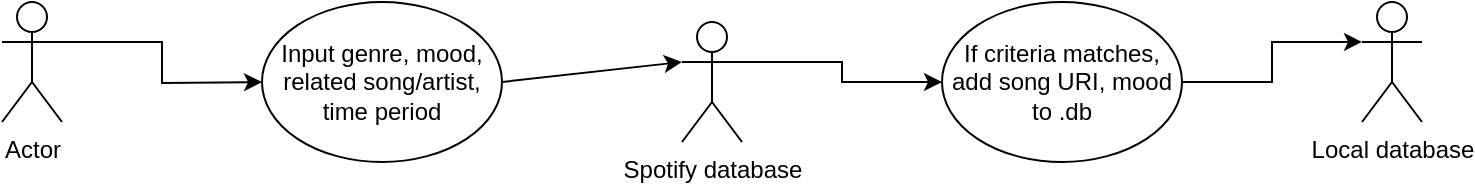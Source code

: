 <mxfile version="13.3.0" type="github">
  <diagram id="uHMeoF3CXntZtL3S2NDv" name="Page-1">
    <mxGraphModel dx="1422" dy="794" grid="1" gridSize="10" guides="1" tooltips="1" connect="1" arrows="1" fold="1" page="1" pageScale="1" pageWidth="1100" pageHeight="1700" math="0" shadow="0">
      <root>
        <mxCell id="0" />
        <mxCell id="1" parent="0" />
        <mxCell id="FZG0OOSJz03tSfVqAMbD-4" style="edgeStyle=orthogonalEdgeStyle;rounded=0;orthogonalLoop=1;jettySize=auto;html=1;exitX=1;exitY=0.333;exitDx=0;exitDy=0;exitPerimeter=0;" edge="1" parent="1" source="FZG0OOSJz03tSfVqAMbD-1">
          <mxGeometry relative="1" as="geometry">
            <mxPoint x="260" y="370" as="targetPoint" />
          </mxGeometry>
        </mxCell>
        <mxCell id="FZG0OOSJz03tSfVqAMbD-1" value="Actor" style="shape=umlActor;verticalLabelPosition=bottom;labelBackgroundColor=#ffffff;verticalAlign=top;html=1;outlineConnect=0;" vertex="1" parent="1">
          <mxGeometry x="130" y="330" width="30" height="60" as="geometry" />
        </mxCell>
        <mxCell id="FZG0OOSJz03tSfVqAMbD-13" style="edgeStyle=orthogonalEdgeStyle;rounded=0;orthogonalLoop=1;jettySize=auto;html=1;exitX=1;exitY=0.333;exitDx=0;exitDy=0;exitPerimeter=0;entryX=0;entryY=0.5;entryDx=0;entryDy=0;" edge="1" parent="1" source="FZG0OOSJz03tSfVqAMbD-7" target="FZG0OOSJz03tSfVqAMbD-10">
          <mxGeometry relative="1" as="geometry" />
        </mxCell>
        <mxCell id="FZG0OOSJz03tSfVqAMbD-7" value="Spotify database" style="shape=umlActor;verticalLabelPosition=bottom;labelBackgroundColor=#ffffff;verticalAlign=top;html=1;outlineConnect=0;" vertex="1" parent="1">
          <mxGeometry x="470" y="340" width="30" height="60" as="geometry" />
        </mxCell>
        <mxCell id="FZG0OOSJz03tSfVqAMbD-8" value="Input genre, mood, related song/artist, time period" style="ellipse;whiteSpace=wrap;html=1;" vertex="1" parent="1">
          <mxGeometry x="260" y="330" width="120" height="80" as="geometry" />
        </mxCell>
        <mxCell id="FZG0OOSJz03tSfVqAMbD-9" value="" style="endArrow=classic;html=1;exitX=1;exitY=0.5;exitDx=0;exitDy=0;entryX=0;entryY=0.333;entryDx=0;entryDy=0;entryPerimeter=0;" edge="1" parent="1" source="FZG0OOSJz03tSfVqAMbD-8" target="FZG0OOSJz03tSfVqAMbD-7">
          <mxGeometry width="50" height="50" relative="1" as="geometry">
            <mxPoint x="520" y="430" as="sourcePoint" />
            <mxPoint x="570" y="380" as="targetPoint" />
          </mxGeometry>
        </mxCell>
        <mxCell id="FZG0OOSJz03tSfVqAMbD-14" style="edgeStyle=orthogonalEdgeStyle;rounded=0;orthogonalLoop=1;jettySize=auto;html=1;exitX=1;exitY=0.5;exitDx=0;exitDy=0;entryX=0;entryY=0.333;entryDx=0;entryDy=0;entryPerimeter=0;" edge="1" parent="1" source="FZG0OOSJz03tSfVqAMbD-10" target="FZG0OOSJz03tSfVqAMbD-11">
          <mxGeometry relative="1" as="geometry" />
        </mxCell>
        <mxCell id="FZG0OOSJz03tSfVqAMbD-10" value="If criteria matches, add song URI, mood to .db" style="ellipse;whiteSpace=wrap;html=1;" vertex="1" parent="1">
          <mxGeometry x="600" y="330" width="120" height="80" as="geometry" />
        </mxCell>
        <mxCell id="FZG0OOSJz03tSfVqAMbD-11" value="Local database&lt;br&gt;" style="shape=umlActor;verticalLabelPosition=bottom;labelBackgroundColor=#ffffff;verticalAlign=top;html=1;outlineConnect=0;" vertex="1" parent="1">
          <mxGeometry x="810" y="330" width="30" height="60" as="geometry" />
        </mxCell>
      </root>
    </mxGraphModel>
  </diagram>
</mxfile>
